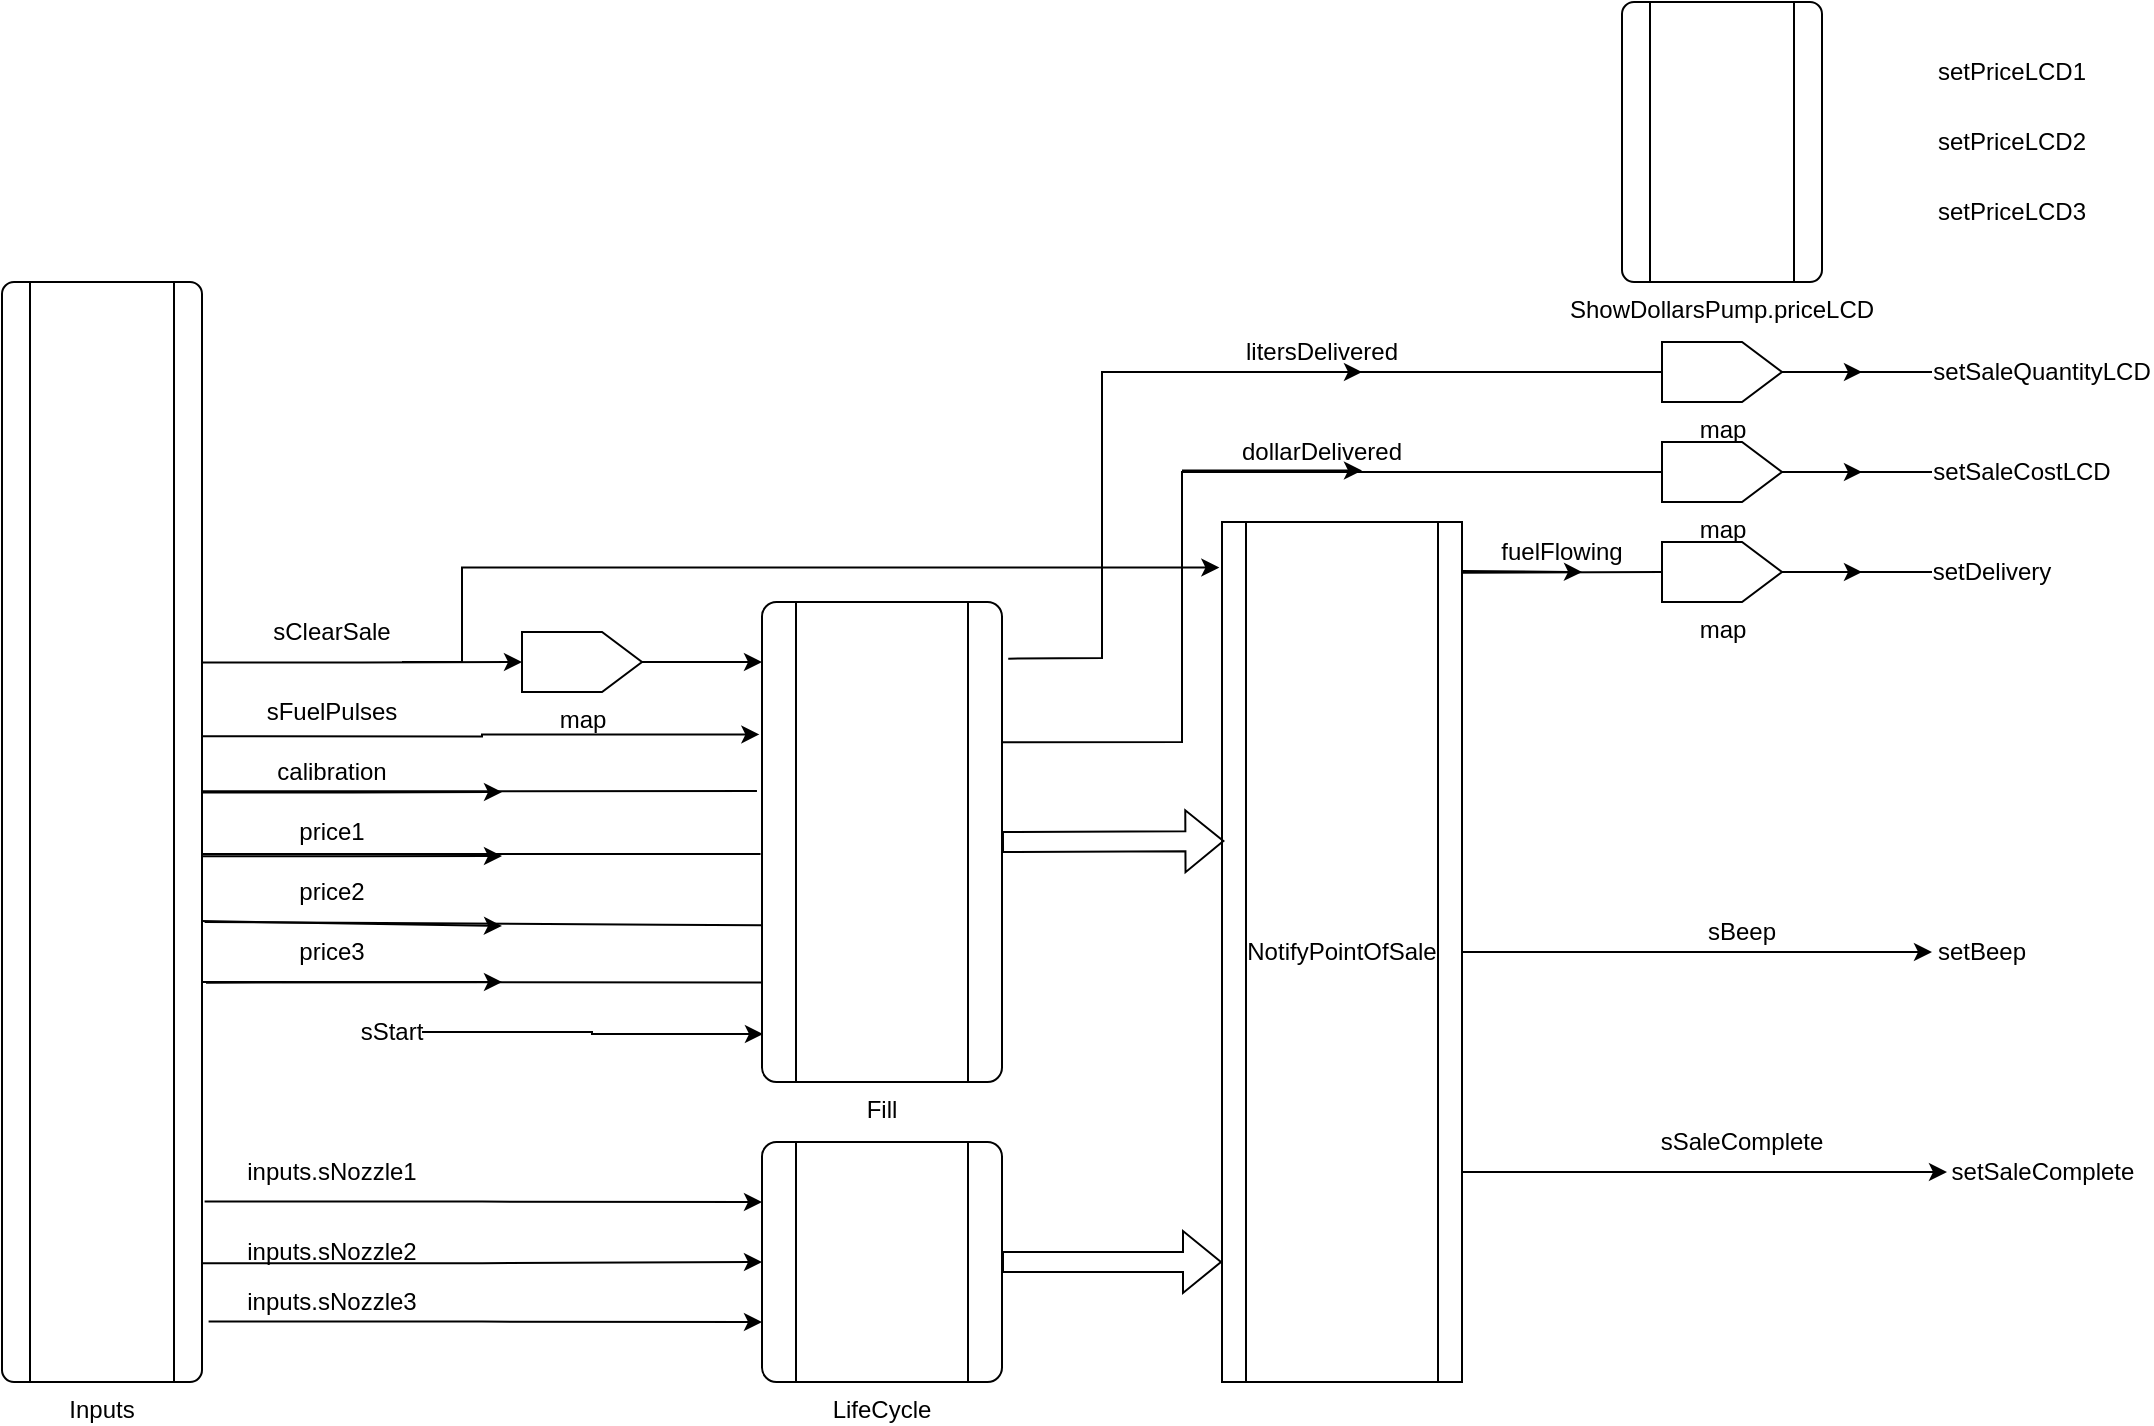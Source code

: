 <mxfile version="24.2.3" type="github">
  <diagram name="ページ1" id="zyaqjzO2vB091Qvb2U0g">
    <mxGraphModel dx="1134" dy="1806" grid="1" gridSize="10" guides="1" tooltips="1" connect="1" arrows="1" fold="1" page="1" pageScale="1" pageWidth="827" pageHeight="1169" math="0" shadow="0">
      <root>
        <mxCell id="0" />
        <mxCell id="1" parent="0" />
        <mxCell id="x2XnxNrp0TIbco7YVAFj-2" value="Fill" style="verticalLabelPosition=bottom;verticalAlign=top;html=1;shape=process;whiteSpace=wrap;rounded=1;size=0.14;arcSize=6;" parent="1" vertex="1">
          <mxGeometry x="420" y="220" width="120" height="240" as="geometry" />
        </mxCell>
        <mxCell id="x2XnxNrp0TIbco7YVAFj-70" style="edgeStyle=orthogonalEdgeStyle;rounded=0;orthogonalLoop=1;jettySize=auto;html=1;exitX=1;exitY=0.5;exitDx=0;exitDy=0;" parent="1" source="x2XnxNrp0TIbco7YVAFj-3" target="x2XnxNrp0TIbco7YVAFj-49" edge="1">
          <mxGeometry relative="1" as="geometry" />
        </mxCell>
        <mxCell id="x2XnxNrp0TIbco7YVAFj-73" style="edgeStyle=orthogonalEdgeStyle;rounded=0;orthogonalLoop=1;jettySize=auto;html=1;exitX=1;exitY=0.75;exitDx=0;exitDy=0;entryX=0;entryY=0.5;entryDx=0;entryDy=0;" parent="1" source="x2XnxNrp0TIbco7YVAFj-3" target="x2XnxNrp0TIbco7YVAFj-50" edge="1">
          <mxGeometry relative="1" as="geometry">
            <Array as="points">
              <mxPoint x="770" y="505" />
            </Array>
          </mxGeometry>
        </mxCell>
        <mxCell id="x2XnxNrp0TIbco7YVAFj-3" value="NotifyPointOfSale" style="shape=process;whiteSpace=wrap;html=1;backgroundOutline=1;" parent="1" vertex="1">
          <mxGeometry x="650" y="180" width="120" height="430" as="geometry" />
        </mxCell>
        <mxCell id="x2XnxNrp0TIbco7YVAFj-9" style="edgeStyle=orthogonalEdgeStyle;rounded=0;orthogonalLoop=1;jettySize=auto;html=1;exitX=1.003;exitY=0.346;exitDx=0;exitDy=0;exitPerimeter=0;" parent="1" source="x2XnxNrp0TIbco7YVAFj-76" target="x2XnxNrp0TIbco7YVAFj-8" edge="1">
          <mxGeometry relative="1" as="geometry" />
        </mxCell>
        <mxCell id="x2XnxNrp0TIbco7YVAFj-41" style="edgeStyle=orthogonalEdgeStyle;rounded=0;orthogonalLoop=1;jettySize=auto;html=1;exitX=1;exitY=0.5;exitDx=0;exitDy=0;entryX=-0.011;entryY=0.053;entryDx=0;entryDy=0;entryPerimeter=0;" parent="1" target="x2XnxNrp0TIbco7YVAFj-3" edge="1">
          <mxGeometry relative="1" as="geometry">
            <mxPoint x="270" y="40" as="targetPoint" />
            <mxPoint x="240" y="250.0" as="sourcePoint" />
            <Array as="points">
              <mxPoint x="270" y="250" />
              <mxPoint x="270" y="203" />
            </Array>
          </mxGeometry>
        </mxCell>
        <mxCell id="x2XnxNrp0TIbco7YVAFj-4" value="sClearSale" style="text;html=1;align=center;verticalAlign=middle;whiteSpace=wrap;rounded=0;" parent="1" vertex="1">
          <mxGeometry x="155" y="220" width="100" height="30" as="geometry" />
        </mxCell>
        <mxCell id="x2XnxNrp0TIbco7YVAFj-10" style="edgeStyle=orthogonalEdgeStyle;rounded=0;orthogonalLoop=1;jettySize=auto;html=1;exitX=0.5;exitY=1;exitDx=0;exitDy=0;" parent="1" source="x2XnxNrp0TIbco7YVAFj-8" edge="1">
          <mxGeometry relative="1" as="geometry">
            <mxPoint x="420" y="250" as="targetPoint" />
          </mxGeometry>
        </mxCell>
        <mxCell id="x2XnxNrp0TIbco7YVAFj-8" value="map" style="verticalLabelPosition=bottom;verticalAlign=top;html=1;shape=offPageConnector;rounded=0;size=0.333;direction=north;" parent="1" vertex="1">
          <mxGeometry x="300" y="235" width="60" height="30" as="geometry" />
        </mxCell>
        <mxCell id="x2XnxNrp0TIbco7YVAFj-11" value="sFuelPulses" style="text;html=1;align=center;verticalAlign=middle;whiteSpace=wrap;rounded=0;" parent="1" vertex="1">
          <mxGeometry x="155" y="260" width="100" height="30" as="geometry" />
        </mxCell>
        <mxCell id="x2XnxNrp0TIbco7YVAFj-20" style="edgeStyle=orthogonalEdgeStyle;rounded=0;orthogonalLoop=1;jettySize=auto;html=1;exitX=1;exitY=0.464;exitDx=0;exitDy=0;exitPerimeter=0;" parent="1" source="x2XnxNrp0TIbco7YVAFj-76" edge="1">
          <mxGeometry relative="1" as="geometry">
            <mxPoint x="290" y="315" as="targetPoint" />
          </mxGeometry>
        </mxCell>
        <mxCell id="x2XnxNrp0TIbco7YVAFj-12" value="calibration" style="text;html=1;align=center;verticalAlign=middle;whiteSpace=wrap;rounded=0;" parent="1" vertex="1">
          <mxGeometry x="160" y="290" width="90" height="30" as="geometry" />
        </mxCell>
        <mxCell id="x2XnxNrp0TIbco7YVAFj-21" style="edgeStyle=orthogonalEdgeStyle;rounded=0;orthogonalLoop=1;jettySize=auto;html=1;exitX=1.003;exitY=0.522;exitDx=0;exitDy=0;exitPerimeter=0;" parent="1" source="x2XnxNrp0TIbco7YVAFj-76" edge="1">
          <mxGeometry relative="1" as="geometry">
            <mxPoint x="290" y="347" as="targetPoint" />
          </mxGeometry>
        </mxCell>
        <mxCell id="x2XnxNrp0TIbco7YVAFj-14" value="price1" style="text;html=1;align=center;verticalAlign=middle;whiteSpace=wrap;rounded=0;" parent="1" vertex="1">
          <mxGeometry x="175" y="320" width="60" height="30" as="geometry" />
        </mxCell>
        <mxCell id="x2XnxNrp0TIbco7YVAFj-15" value="price2" style="text;html=1;align=center;verticalAlign=middle;whiteSpace=wrap;rounded=0;" parent="1" vertex="1">
          <mxGeometry x="175" y="350" width="60" height="30" as="geometry" />
        </mxCell>
        <mxCell id="x2XnxNrp0TIbco7YVAFj-16" value="price3" style="text;html=1;align=center;verticalAlign=middle;whiteSpace=wrap;rounded=0;" parent="1" vertex="1">
          <mxGeometry x="175" y="380" width="60" height="30" as="geometry" />
        </mxCell>
        <mxCell id="x2XnxNrp0TIbco7YVAFj-24" style="edgeStyle=orthogonalEdgeStyle;rounded=0;orthogonalLoop=1;jettySize=auto;html=1;entryX=0.004;entryY=0.9;entryDx=0;entryDy=0;entryPerimeter=0;" parent="1" source="x2XnxNrp0TIbco7YVAFj-17" target="x2XnxNrp0TIbco7YVAFj-2" edge="1">
          <mxGeometry relative="1" as="geometry">
            <mxPoint x="400.0" y="435" as="targetPoint" />
          </mxGeometry>
        </mxCell>
        <mxCell id="x2XnxNrp0TIbco7YVAFj-17" value="sStart" style="text;html=1;align=center;verticalAlign=middle;whiteSpace=wrap;rounded=0;" parent="1" vertex="1">
          <mxGeometry x="220" y="420" width="30" height="30" as="geometry" />
        </mxCell>
        <mxCell id="x2XnxNrp0TIbco7YVAFj-18" style="edgeStyle=orthogonalEdgeStyle;rounded=0;orthogonalLoop=1;jettySize=auto;html=1;exitX=0.5;exitY=1;exitDx=0;exitDy=0;" parent="1" source="x2XnxNrp0TIbco7YVAFj-2" target="x2XnxNrp0TIbco7YVAFj-2" edge="1">
          <mxGeometry relative="1" as="geometry" />
        </mxCell>
        <mxCell id="x2XnxNrp0TIbco7YVAFj-19" style="edgeStyle=orthogonalEdgeStyle;rounded=0;orthogonalLoop=1;jettySize=auto;html=1;exitX=0.995;exitY=0.413;exitDx=0;exitDy=0;entryX=-0.011;entryY=0.276;entryDx=0;entryDy=0;entryPerimeter=0;exitPerimeter=0;" parent="1" source="x2XnxNrp0TIbco7YVAFj-76" target="x2XnxNrp0TIbco7YVAFj-2" edge="1">
          <mxGeometry relative="1" as="geometry">
            <mxPoint x="420" y="285" as="targetPoint" />
          </mxGeometry>
        </mxCell>
        <mxCell id="x2XnxNrp0TIbco7YVAFj-25" value="" style="endArrow=none;html=1;rounded=0;exitX=-0.021;exitY=0.394;exitDx=0;exitDy=0;exitPerimeter=0;entryX=1;entryY=0.463;entryDx=0;entryDy=0;entryPerimeter=0;" parent="1" source="x2XnxNrp0TIbco7YVAFj-2" target="x2XnxNrp0TIbco7YVAFj-76" edge="1">
          <mxGeometry width="50" height="50" relative="1" as="geometry">
            <mxPoint x="280" y="370" as="sourcePoint" />
            <mxPoint x="330" y="316" as="targetPoint" />
          </mxGeometry>
        </mxCell>
        <mxCell id="x2XnxNrp0TIbco7YVAFj-26" value="" style="endArrow=none;html=1;rounded=0;exitX=0.995;exitY=0.52;exitDx=0;exitDy=0;entryX=-0.006;entryY=0.525;entryDx=0;entryDy=0;entryPerimeter=0;exitPerimeter=0;" parent="1" source="x2XnxNrp0TIbco7YVAFj-76" target="x2XnxNrp0TIbco7YVAFj-2" edge="1">
          <mxGeometry width="50" height="50" relative="1" as="geometry">
            <mxPoint x="280" y="370" as="sourcePoint" />
            <mxPoint x="330" y="320" as="targetPoint" />
          </mxGeometry>
        </mxCell>
        <mxCell id="x2XnxNrp0TIbco7YVAFj-27" value="" style="endArrow=none;html=1;rounded=0;exitX=1.012;exitY=0.572;exitDx=0;exitDy=0;entryX=-0.001;entryY=0.651;entryDx=0;entryDy=0;entryPerimeter=0;exitPerimeter=0;" parent="1" edge="1">
          <mxGeometry width="50" height="50" relative="1" as="geometry">
            <mxPoint x="141.32" y="380" as="sourcePoint" />
            <mxPoint x="420.0" y="381.64" as="targetPoint" />
            <Array as="points">
              <mxPoint x="370.12" y="381.4" />
            </Array>
          </mxGeometry>
        </mxCell>
        <mxCell id="x2XnxNrp0TIbco7YVAFj-28" value="" style="endArrow=none;html=1;rounded=0;exitX=1;exitY=0.63;exitDx=0;exitDy=0;entryX=-0.001;entryY=0.778;entryDx=0;entryDy=0;entryPerimeter=0;exitPerimeter=0;" parent="1" edge="1">
          <mxGeometry width="50" height="50" relative="1" as="geometry">
            <mxPoint x="140" y="410" as="sourcePoint" />
            <mxPoint x="419.88" y="410.22" as="targetPoint" />
            <Array as="points" />
          </mxGeometry>
        </mxCell>
        <mxCell id="x2XnxNrp0TIbco7YVAFj-29" value="LifeCycle" style="verticalLabelPosition=bottom;verticalAlign=top;html=1;shape=process;whiteSpace=wrap;rounded=1;size=0.14;arcSize=6;" parent="1" vertex="1">
          <mxGeometry x="420" y="490" width="120" height="120" as="geometry" />
        </mxCell>
        <mxCell id="x2XnxNrp0TIbco7YVAFj-33" style="edgeStyle=orthogonalEdgeStyle;rounded=0;orthogonalLoop=1;jettySize=auto;html=1;entryX=0;entryY=0.25;entryDx=0;entryDy=0;exitX=1.013;exitY=0.836;exitDx=0;exitDy=0;exitPerimeter=0;" parent="1" source="x2XnxNrp0TIbco7YVAFj-76" target="x2XnxNrp0TIbco7YVAFj-29" edge="1">
          <mxGeometry relative="1" as="geometry" />
        </mxCell>
        <mxCell id="x2XnxNrp0TIbco7YVAFj-30" value="inputs.sNozzle1" style="text;html=1;align=center;verticalAlign=middle;whiteSpace=wrap;rounded=0;" parent="1" vertex="1">
          <mxGeometry x="160" y="490" width="90" height="30" as="geometry" />
        </mxCell>
        <mxCell id="x2XnxNrp0TIbco7YVAFj-34" style="edgeStyle=orthogonalEdgeStyle;rounded=0;orthogonalLoop=1;jettySize=auto;html=1;exitX=1;exitY=0.892;exitDx=0;exitDy=0;exitPerimeter=0;" parent="1" source="x2XnxNrp0TIbco7YVAFj-76" target="x2XnxNrp0TIbco7YVAFj-29" edge="1">
          <mxGeometry relative="1" as="geometry" />
        </mxCell>
        <mxCell id="x2XnxNrp0TIbco7YVAFj-31" value="inputs.sNozzle2" style="text;html=1;align=center;verticalAlign=middle;whiteSpace=wrap;rounded=0;" parent="1" vertex="1">
          <mxGeometry x="160" y="530" width="90" height="30" as="geometry" />
        </mxCell>
        <mxCell id="x2XnxNrp0TIbco7YVAFj-35" style="edgeStyle=orthogonalEdgeStyle;rounded=0;orthogonalLoop=1;jettySize=auto;html=1;exitX=1.033;exitY=0.945;exitDx=0;exitDy=0;entryX=0;entryY=0.75;entryDx=0;entryDy=0;exitPerimeter=0;" parent="1" source="x2XnxNrp0TIbco7YVAFj-76" target="x2XnxNrp0TIbco7YVAFj-29" edge="1">
          <mxGeometry relative="1" as="geometry" />
        </mxCell>
        <mxCell id="x2XnxNrp0TIbco7YVAFj-32" value="inputs.sNozzle3" style="text;html=1;align=center;verticalAlign=middle;whiteSpace=wrap;rounded=0;" parent="1" vertex="1">
          <mxGeometry x="160" y="555" width="90" height="30" as="geometry" />
        </mxCell>
        <mxCell id="x2XnxNrp0TIbco7YVAFj-36" value="" style="shape=flexArrow;endArrow=classic;html=1;rounded=0;exitX=1;exitY=0.5;exitDx=0;exitDy=0;" parent="1" source="x2XnxNrp0TIbco7YVAFj-29" edge="1">
          <mxGeometry width="50" height="50" relative="1" as="geometry">
            <mxPoint x="520" y="450" as="sourcePoint" />
            <mxPoint x="650" y="550" as="targetPoint" />
          </mxGeometry>
        </mxCell>
        <mxCell id="x2XnxNrp0TIbco7YVAFj-37" value="" style="shape=flexArrow;endArrow=classic;html=1;rounded=0;exitX=1;exitY=0.5;exitDx=0;exitDy=0;entryX=0.01;entryY=0.371;entryDx=0;entryDy=0;entryPerimeter=0;" parent="1" source="x2XnxNrp0TIbco7YVAFj-2" target="x2XnxNrp0TIbco7YVAFj-3" edge="1">
          <mxGeometry width="50" height="50" relative="1" as="geometry">
            <mxPoint x="520" y="450" as="sourcePoint" />
            <mxPoint x="570" y="400" as="targetPoint" />
          </mxGeometry>
        </mxCell>
        <mxCell id="x2XnxNrp0TIbco7YVAFj-42" value="setDelivery" style="text;html=1;align=center;verticalAlign=middle;whiteSpace=wrap;rounded=0;" parent="1" vertex="1">
          <mxGeometry x="1005" y="190" width="60" height="30" as="geometry" />
        </mxCell>
        <mxCell id="x2XnxNrp0TIbco7YVAFj-43" value="setSaleCostLCD" style="text;html=1;align=center;verticalAlign=middle;whiteSpace=wrap;rounded=0;" parent="1" vertex="1">
          <mxGeometry x="1005" y="140" width="90" height="30" as="geometry" />
        </mxCell>
        <mxCell id="x2XnxNrp0TIbco7YVAFj-44" value="setSaleQuantityLCD" style="text;html=1;align=center;verticalAlign=middle;whiteSpace=wrap;rounded=0;" parent="1" vertex="1">
          <mxGeometry x="1005" y="90" width="110" height="30" as="geometry" />
        </mxCell>
        <mxCell id="x2XnxNrp0TIbco7YVAFj-46" value="setPriceLCD1" style="text;html=1;align=center;verticalAlign=middle;whiteSpace=wrap;rounded=0;" parent="1" vertex="1">
          <mxGeometry x="1005" y="-60" width="80" height="30" as="geometry" />
        </mxCell>
        <mxCell id="x2XnxNrp0TIbco7YVAFj-47" value="setPriceLCD2" style="text;html=1;align=center;verticalAlign=middle;whiteSpace=wrap;rounded=0;" parent="1" vertex="1">
          <mxGeometry x="1005" y="-25" width="80" height="30" as="geometry" />
        </mxCell>
        <mxCell id="x2XnxNrp0TIbco7YVAFj-48" value="setPriceLCD3" style="text;html=1;align=center;verticalAlign=middle;whiteSpace=wrap;rounded=0;" parent="1" vertex="1">
          <mxGeometry x="1005" y="10" width="80" height="30" as="geometry" />
        </mxCell>
        <mxCell id="x2XnxNrp0TIbco7YVAFj-49" value="setBeep" style="text;html=1;align=center;verticalAlign=middle;whiteSpace=wrap;rounded=0;" parent="1" vertex="1">
          <mxGeometry x="1005" y="380" width="50" height="30" as="geometry" />
        </mxCell>
        <mxCell id="x2XnxNrp0TIbco7YVAFj-50" value="setSaleComplete" style="text;html=1;align=center;verticalAlign=middle;whiteSpace=wrap;rounded=0;" parent="1" vertex="1">
          <mxGeometry x="1012.5" y="490" width="95" height="30" as="geometry" />
        </mxCell>
        <mxCell id="x2XnxNrp0TIbco7YVAFj-52" value="ShowDollarsPump.priceLCD" style="verticalLabelPosition=bottom;verticalAlign=top;html=1;shape=process;whiteSpace=wrap;rounded=1;size=0.14;arcSize=6;" parent="1" vertex="1">
          <mxGeometry x="850" y="-80" width="100" height="140" as="geometry" />
        </mxCell>
        <mxCell id="x2XnxNrp0TIbco7YVAFj-55" style="edgeStyle=orthogonalEdgeStyle;rounded=0;orthogonalLoop=1;jettySize=auto;html=1;" parent="1" source="x2XnxNrp0TIbco7YVAFj-54" edge="1">
          <mxGeometry relative="1" as="geometry">
            <mxPoint x="970" y="205.0" as="targetPoint" />
          </mxGeometry>
        </mxCell>
        <mxCell id="x2XnxNrp0TIbco7YVAFj-54" value="map" style="verticalLabelPosition=bottom;verticalAlign=top;html=1;shape=offPageConnector;rounded=0;size=0.333;direction=north;" parent="1" vertex="1">
          <mxGeometry x="870" y="190" width="60" height="30" as="geometry" />
        </mxCell>
        <mxCell id="x2XnxNrp0TIbco7YVAFj-56" value="" style="endArrow=none;html=1;rounded=0;entryX=0.5;entryY=1;entryDx=0;entryDy=0;exitX=0;exitY=0.5;exitDx=0;exitDy=0;" parent="1" source="x2XnxNrp0TIbco7YVAFj-42" target="x2XnxNrp0TIbco7YVAFj-54" edge="1">
          <mxGeometry width="50" height="50" relative="1" as="geometry">
            <mxPoint x="690" y="400" as="sourcePoint" />
            <mxPoint x="740" y="350" as="targetPoint" />
          </mxGeometry>
        </mxCell>
        <mxCell id="x2XnxNrp0TIbco7YVAFj-57" value="" style="endArrow=none;html=1;rounded=0;entryX=0.5;entryY=0;entryDx=0;entryDy=0;exitX=0.996;exitY=0.059;exitDx=0;exitDy=0;exitPerimeter=0;" parent="1" source="x2XnxNrp0TIbco7YVAFj-3" target="x2XnxNrp0TIbco7YVAFj-54" edge="1">
          <mxGeometry width="50" height="50" relative="1" as="geometry">
            <mxPoint x="690" y="400" as="sourcePoint" />
            <mxPoint x="740" y="350" as="targetPoint" />
          </mxGeometry>
        </mxCell>
        <mxCell id="x2XnxNrp0TIbco7YVAFj-58" value="" style="endArrow=classic;html=1;rounded=0;exitX=0.996;exitY=0.057;exitDx=0;exitDy=0;exitPerimeter=0;" parent="1" source="x2XnxNrp0TIbco7YVAFj-3" edge="1">
          <mxGeometry width="50" height="50" relative="1" as="geometry">
            <mxPoint x="690" y="400" as="sourcePoint" />
            <mxPoint x="830" y="205" as="targetPoint" />
          </mxGeometry>
        </mxCell>
        <mxCell id="x2XnxNrp0TIbco7YVAFj-59" value="fuelFlowing" style="text;html=1;align=center;verticalAlign=middle;whiteSpace=wrap;rounded=0;" parent="1" vertex="1">
          <mxGeometry x="790" y="180" width="60" height="30" as="geometry" />
        </mxCell>
        <mxCell id="x2XnxNrp0TIbco7YVAFj-61" style="edgeStyle=orthogonalEdgeStyle;rounded=0;orthogonalLoop=1;jettySize=auto;html=1;exitX=0.5;exitY=1;exitDx=0;exitDy=0;" parent="1" source="x2XnxNrp0TIbco7YVAFj-60" edge="1">
          <mxGeometry relative="1" as="geometry">
            <mxPoint x="970" y="155" as="targetPoint" />
          </mxGeometry>
        </mxCell>
        <mxCell id="x2XnxNrp0TIbco7YVAFj-60" value="map" style="verticalLabelPosition=bottom;verticalAlign=top;html=1;shape=offPageConnector;rounded=0;size=0.333;direction=north;" parent="1" vertex="1">
          <mxGeometry x="870" y="140" width="60" height="30" as="geometry" />
        </mxCell>
        <mxCell id="x2XnxNrp0TIbco7YVAFj-62" value="" style="endArrow=none;html=1;rounded=0;entryX=0.5;entryY=1;entryDx=0;entryDy=0;exitX=0;exitY=0.5;exitDx=0;exitDy=0;" parent="1" source="x2XnxNrp0TIbco7YVAFj-43" target="x2XnxNrp0TIbco7YVAFj-60" edge="1">
          <mxGeometry width="50" height="50" relative="1" as="geometry">
            <mxPoint x="690" y="400" as="sourcePoint" />
            <mxPoint x="740" y="350" as="targetPoint" />
          </mxGeometry>
        </mxCell>
        <mxCell id="x2XnxNrp0TIbco7YVAFj-65" value="map" style="verticalLabelPosition=bottom;verticalAlign=top;html=1;shape=offPageConnector;rounded=0;size=0.333;direction=north;" parent="1" vertex="1">
          <mxGeometry x="870" y="90" width="60" height="30" as="geometry" />
        </mxCell>
        <mxCell id="x2XnxNrp0TIbco7YVAFj-67" value="" style="endArrow=none;html=1;rounded=0;exitX=0;exitY=0.5;exitDx=0;exitDy=0;entryX=0.5;entryY=1;entryDx=0;entryDy=0;" parent="1" source="x2XnxNrp0TIbco7YVAFj-44" edge="1" target="x2XnxNrp0TIbco7YVAFj-65">
          <mxGeometry width="50" height="50" relative="1" as="geometry">
            <mxPoint x="690" y="400" as="sourcePoint" />
            <mxPoint x="930" y="315" as="targetPoint" />
          </mxGeometry>
        </mxCell>
        <mxCell id="x2XnxNrp0TIbco7YVAFj-68" value="" style="endArrow=classic;html=1;rounded=0;exitX=0.5;exitY=1;exitDx=0;exitDy=0;" parent="1" source="x2XnxNrp0TIbco7YVAFj-65" edge="1">
          <mxGeometry width="50" height="50" relative="1" as="geometry">
            <mxPoint x="690" y="400" as="sourcePoint" />
            <mxPoint x="970" y="105" as="targetPoint" />
          </mxGeometry>
        </mxCell>
        <mxCell id="x2XnxNrp0TIbco7YVAFj-71" value="sBeep" style="text;html=1;align=center;verticalAlign=middle;whiteSpace=wrap;rounded=0;" parent="1" vertex="1">
          <mxGeometry x="880" y="370" width="60" height="30" as="geometry" />
        </mxCell>
        <mxCell id="x2XnxNrp0TIbco7YVAFj-74" value="sSaleComplete" style="text;html=1;align=center;verticalAlign=middle;whiteSpace=wrap;rounded=0;" parent="1" vertex="1">
          <mxGeometry x="880" y="475" width="60" height="30" as="geometry" />
        </mxCell>
        <mxCell id="x2XnxNrp0TIbco7YVAFj-76" value="Inputs" style="verticalLabelPosition=bottom;verticalAlign=top;html=1;shape=process;whiteSpace=wrap;rounded=1;size=0.14;arcSize=6;" parent="1" vertex="1">
          <mxGeometry x="40" y="60" width="100" height="550" as="geometry" />
        </mxCell>
        <mxCell id="x2XnxNrp0TIbco7YVAFj-79" value="" style="endArrow=classic;html=1;rounded=0;exitX=0.995;exitY=0.581;exitDx=0;exitDy=0;exitPerimeter=0;" parent="1" source="x2XnxNrp0TIbco7YVAFj-76" edge="1">
          <mxGeometry width="50" height="50" relative="1" as="geometry">
            <mxPoint x="400" y="320" as="sourcePoint" />
            <mxPoint x="290" y="382" as="targetPoint" />
          </mxGeometry>
        </mxCell>
        <mxCell id="x2XnxNrp0TIbco7YVAFj-80" value="" style="endArrow=classic;html=1;rounded=0;exitX=1.02;exitY=0.637;exitDx=0;exitDy=0;exitPerimeter=0;" parent="1" source="x2XnxNrp0TIbco7YVAFj-76" edge="1">
          <mxGeometry width="50" height="50" relative="1" as="geometry">
            <mxPoint x="400" y="320" as="sourcePoint" />
            <mxPoint x="290" y="410" as="targetPoint" />
          </mxGeometry>
        </mxCell>
        <mxCell id="dYci6DIgXe4qr8YUqBWk-3" value="" style="endArrow=classic;html=1;rounded=0;exitX=1.026;exitY=0.118;exitDx=0;exitDy=0;exitPerimeter=0;" edge="1" parent="1" source="x2XnxNrp0TIbco7YVAFj-2">
          <mxGeometry width="50" height="50" relative="1" as="geometry">
            <mxPoint x="580" y="105" as="sourcePoint" />
            <mxPoint x="720" y="105" as="targetPoint" />
            <Array as="points">
              <mxPoint x="590" y="248" />
              <mxPoint x="590" y="105" />
            </Array>
          </mxGeometry>
        </mxCell>
        <mxCell id="dYci6DIgXe4qr8YUqBWk-4" value="" style="endArrow=none;html=1;rounded=0;entryX=0.5;entryY=0;entryDx=0;entryDy=0;" edge="1" parent="1" target="x2XnxNrp0TIbco7YVAFj-65">
          <mxGeometry width="50" height="50" relative="1" as="geometry">
            <mxPoint x="700" y="105" as="sourcePoint" />
            <mxPoint x="600" y="140" as="targetPoint" />
          </mxGeometry>
        </mxCell>
        <mxCell id="dYci6DIgXe4qr8YUqBWk-5" value="" style="endArrow=none;html=1;rounded=0;entryX=0.5;entryY=0;entryDx=0;entryDy=0;exitX=1;exitY=0.292;exitDx=0;exitDy=0;exitPerimeter=0;" edge="1" parent="1" source="x2XnxNrp0TIbco7YVAFj-2" target="x2XnxNrp0TIbco7YVAFj-60">
          <mxGeometry width="50" height="50" relative="1" as="geometry">
            <mxPoint x="620" y="155" as="sourcePoint" />
            <mxPoint x="600" y="140" as="targetPoint" />
            <Array as="points">
              <mxPoint x="630" y="290" />
              <mxPoint x="630" y="155" />
            </Array>
          </mxGeometry>
        </mxCell>
        <mxCell id="dYci6DIgXe4qr8YUqBWk-6" value="" style="endArrow=classic;html=1;rounded=0;" edge="1" parent="1">
          <mxGeometry width="50" height="50" relative="1" as="geometry">
            <mxPoint x="630" y="154.29" as="sourcePoint" />
            <mxPoint x="720" y="154.29" as="targetPoint" />
          </mxGeometry>
        </mxCell>
        <mxCell id="dYci6DIgXe4qr8YUqBWk-7" value="dollarDelivered" style="text;html=1;align=center;verticalAlign=middle;whiteSpace=wrap;rounded=0;" vertex="1" parent="1">
          <mxGeometry x="670" y="130" width="60" height="30" as="geometry" />
        </mxCell>
        <mxCell id="dYci6DIgXe4qr8YUqBWk-8" value="litersDelivered" style="text;html=1;align=center;verticalAlign=middle;whiteSpace=wrap;rounded=0;" vertex="1" parent="1">
          <mxGeometry x="670" y="80" width="60" height="30" as="geometry" />
        </mxCell>
      </root>
    </mxGraphModel>
  </diagram>
</mxfile>
